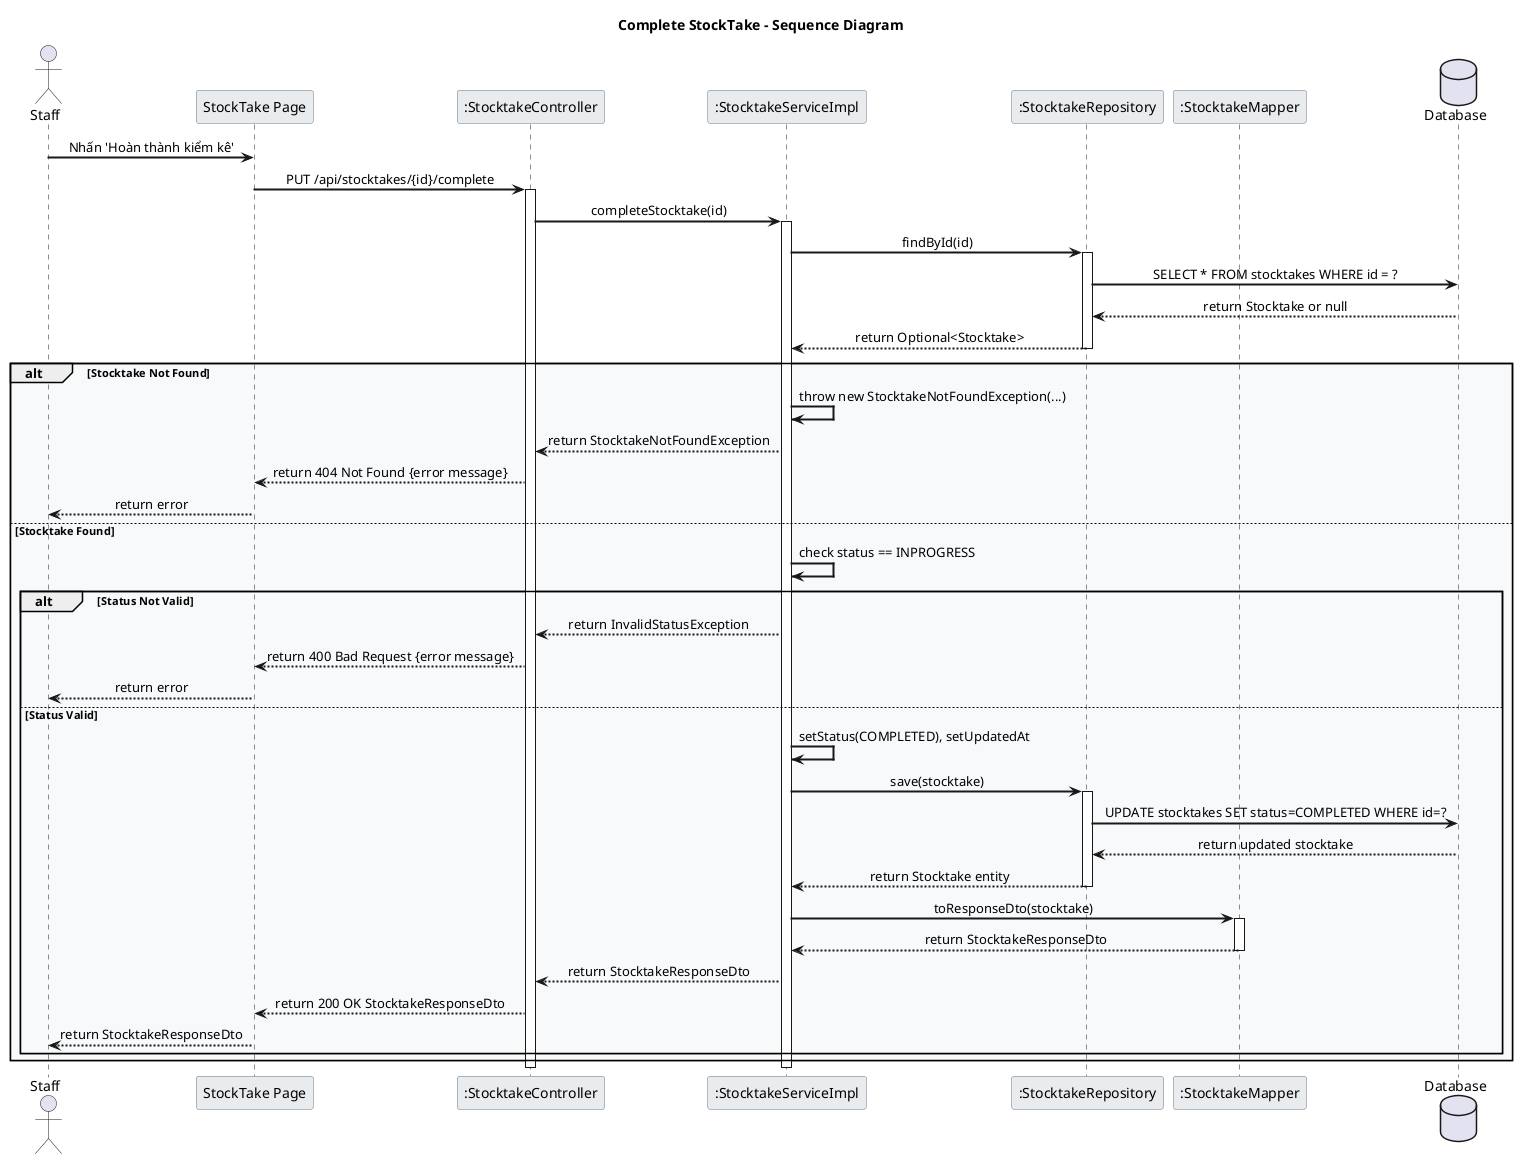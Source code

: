 @startuml Stocktake_Complete_Sequence

skinparam backgroundColor white
skinparam sequenceArrowThickness 2
skinparam sequenceMessageAlign center
skinparam sequenceGroupBodyBackgroundColor #F8F9FA
skinparam sequenceParticipantBorderColor #6C757D
skinparam sequenceParticipantBackgroundColor #E9ECEF
skinparam sequenceLifeLineStroke dash

title Complete StockTake - Sequence Diagram

actor Staff
participant "StockTake Page" as UI
participant ":StocktakeController" as CC
participant ":StocktakeServiceImpl" as CS
participant ":StocktakeRepository" as CR
participant ":StocktakeMapper" as CM
database "Database" as DB

Staff -> UI : Nhấn 'Hoàn thành kiểm kê'
UI -> CC : PUT /api/stocktakes/{id}/complete
activate CC
CC -> CS : completeStocktake(id)
activate CS
CS -> CR : findById(id)
activate CR
CR -> DB : SELECT * FROM stocktakes WHERE id = ?
DB --> CR : return Stocktake or null
CR --> CS : return Optional<Stocktake>
deactivate CR
alt Stocktake Not Found
    CS -> CS : throw new StocktakeNotFoundException(...)
    CS --> CC : return StocktakeNotFoundException
    CC --> UI : return 404 Not Found {error message}
    UI --> Staff : return error
else Stocktake Found
    CS -> CS : check status == INPROGRESS
    alt Status Not Valid
        CS --> CC : return InvalidStatusException
        CC --> UI : return 400 Bad Request {error message}
        UI --> Staff : return error
    else Status Valid
        CS -> CS : setStatus(COMPLETED), setUpdatedAt
        CS -> CR : save(stocktake)
        activate CR
        CR -> DB : UPDATE stocktakes SET status=COMPLETED WHERE id=?
        DB --> CR : return updated stocktake
        CR --> CS : return Stocktake entity
        deactivate CR
        CS -> CM : toResponseDto(stocktake)
        activate CM
        CM --> CS : return StocktakeResponseDto
        deactivate CM
        CS --> CC : return StocktakeResponseDto
        CC --> UI : return 200 OK StocktakeResponseDto
        UI --> Staff : return StocktakeResponseDto
    end
end
deactivate CS
deactivate CC
@enduml 